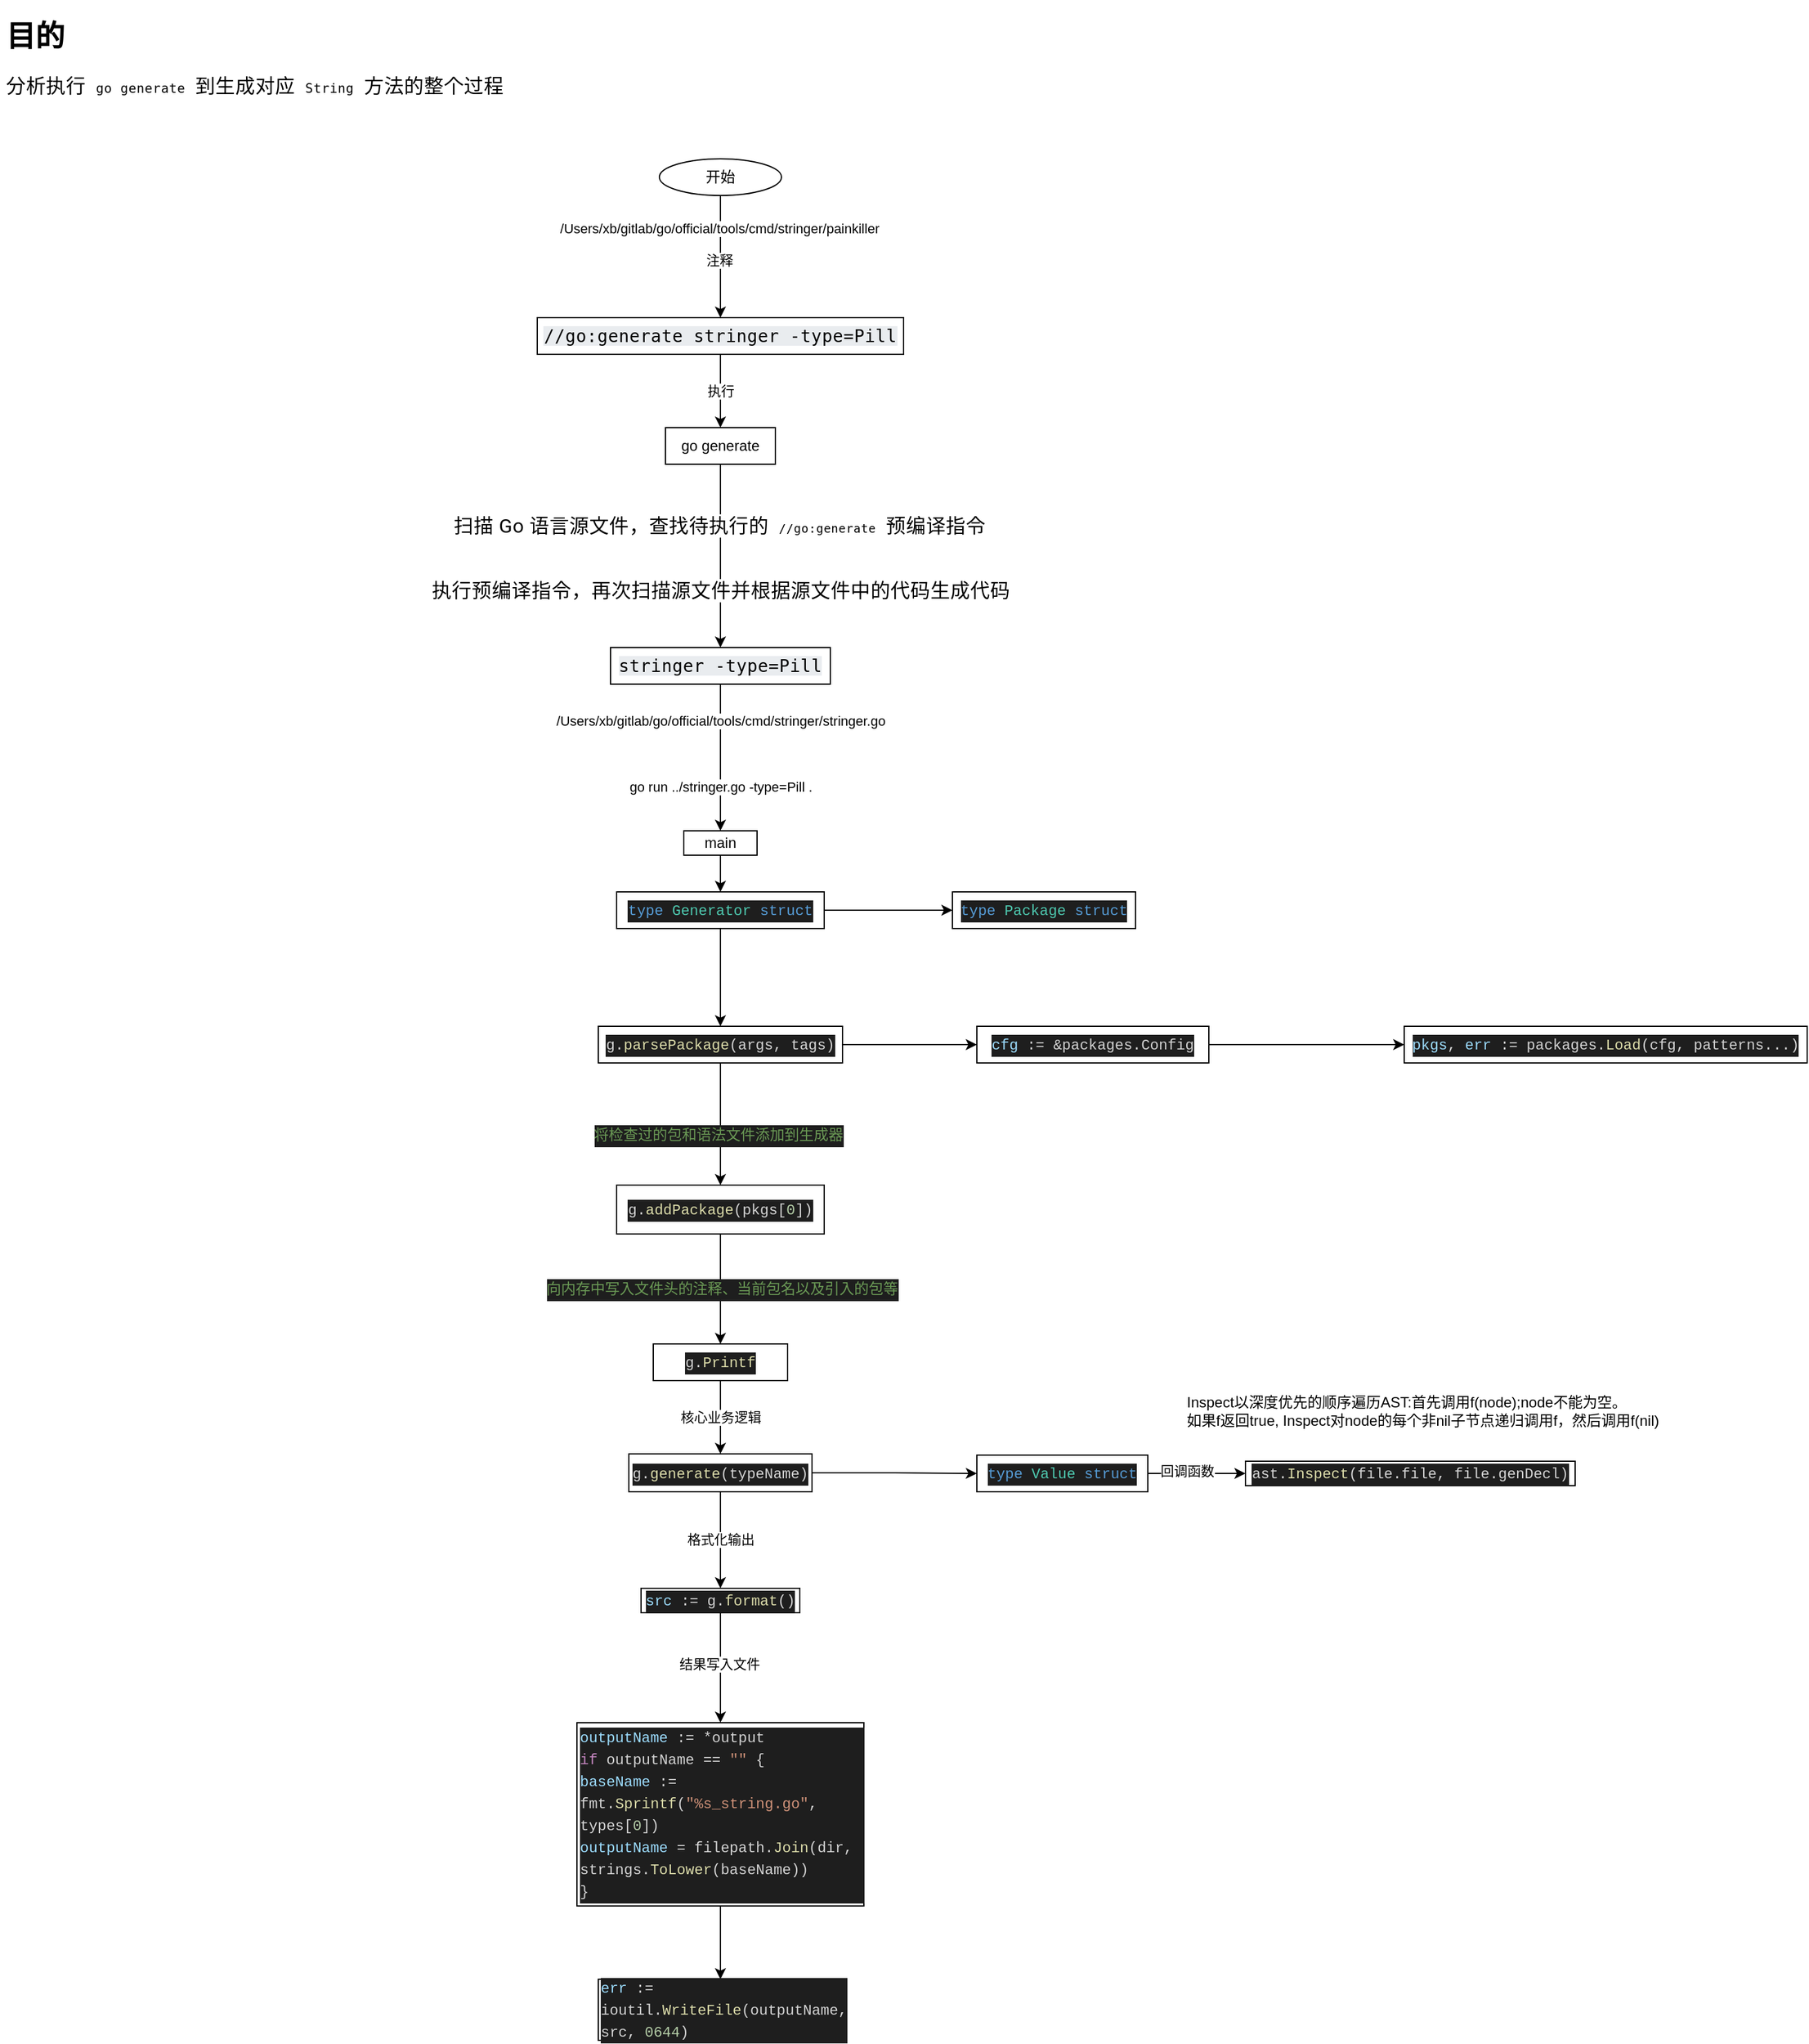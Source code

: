 <mxfile version="14.1.5" type="device"><diagram id="7W9slQ_E28HKxKnav1dJ" name="stringer"><mxGraphModel dx="1624" dy="925" grid="1" gridSize="10" guides="1" tooltips="1" connect="1" arrows="1" fold="1" page="1" pageScale="1" pageWidth="827" pageHeight="1169" math="0" shadow="0"><root><mxCell id="0"/><mxCell id="1" parent="0"/><mxCell id="3" style="edgeStyle=orthogonalEdgeStyle;rounded=0;orthogonalLoop=1;jettySize=auto;html=1;exitX=0.5;exitY=1;exitDx=0;exitDy=0;" parent="1" source="6" target="8" edge="1"><mxGeometry relative="1" as="geometry"/></mxCell><mxCell id="5" value="注释" style="edgeLabel;html=1;align=center;verticalAlign=middle;resizable=0;points=[];" parent="3" vertex="1" connectable="0"><mxGeometry x="0.054" y="-1" relative="1" as="geometry"><mxPoint as="offset"/></mxGeometry></mxCell><mxCell id="VhzE3p3FXGlbQzjCv_jA-11" value="/Users/xb/gitlab/go/official/tools/cmd/stringer/painkiller" style="edgeLabel;html=1;align=center;verticalAlign=middle;resizable=0;points=[];" parent="3" vertex="1" connectable="0"><mxGeometry x="-0.46" y="-1" relative="1" as="geometry"><mxPoint as="offset"/></mxGeometry></mxCell><mxCell id="6" value="开始" style="ellipse;whiteSpace=wrap;html=1;" parent="1" vertex="1"><mxGeometry x="550" y="130" width="100" height="30" as="geometry"/></mxCell><mxCell id="7" value="执行" style="edgeStyle=orthogonalEdgeStyle;rounded=0;orthogonalLoop=1;jettySize=auto;html=1;exitX=0.5;exitY=1;exitDx=0;exitDy=0;" parent="1" source="8" target="11" edge="1"><mxGeometry relative="1" as="geometry"/></mxCell><mxCell id="8" value="&lt;span style=&quot;font-family: &amp;#34;roboto mono&amp;#34; , monospace ; font-size: 14px ; letter-spacing: 0.33px ; background-color: rgb(233 , 236 , 239)&quot;&gt;//go:generate stringer -type=Pill&lt;/span&gt;" style="whiteSpace=wrap;html=1;" parent="1" vertex="1"><mxGeometry x="450" y="260" width="300" height="30" as="geometry"/></mxCell><mxCell id="9" value="&lt;h1&gt;目的&lt;/h1&gt;&lt;p&gt;&lt;span style=&quot;font-family: &amp;#34;roboto&amp;#34; , sans-serif ; font-size: 16px ; letter-spacing: 0.33px ; background-color: rgb(255 , 255 , 255)&quot;&gt;分析执行&amp;nbsp;&lt;/span&gt;&lt;code style=&quot;font-family: &amp;#34;roboto mono&amp;#34; , monospace ; font-size: 0.875em ; box-sizing: inherit ; padding: 0px 0.25rem ; border-radius: 0.25rem ; letter-spacing: 0.33px&quot;&gt;go generate&lt;/code&gt;&lt;span style=&quot;font-family: &amp;#34;roboto&amp;#34; , sans-serif ; font-size: 16px ; letter-spacing: 0.33px ; background-color: rgb(255 , 255 , 255)&quot;&gt;&amp;nbsp;到生成对应&amp;nbsp;&lt;/span&gt;&lt;code style=&quot;font-family: &amp;#34;roboto mono&amp;#34; , monospace ; font-size: 0.875em ; box-sizing: inherit ; padding: 0px 0.25rem ; border-radius: 0.25rem ; letter-spacing: 0.33px&quot;&gt;String&lt;/code&gt;&lt;span style=&quot;font-family: &amp;#34;roboto&amp;#34; , sans-serif ; font-size: 16px ; letter-spacing: 0.33px ; background-color: rgb(255 , 255 , 255)&quot;&gt;&amp;nbsp;方法的整个过程&lt;/span&gt;&lt;br&gt;&lt;/p&gt;" style="text;html=1;strokeColor=none;fillColor=none;spacing=5;spacingTop=-20;whiteSpace=wrap;overflow=hidden;rounded=0;" parent="1" vertex="1"><mxGeometry x="10" y="10" width="430" height="100" as="geometry"/></mxCell><mxCell id="BGQ-WVA1CEsYi1chKuSt-12" style="edgeStyle=orthogonalEdgeStyle;rounded=0;orthogonalLoop=1;jettySize=auto;html=1;exitX=0.5;exitY=1;exitDx=0;exitDy=0;" parent="1" source="11" target="BGQ-WVA1CEsYi1chKuSt-11" edge="1"><mxGeometry relative="1" as="geometry"/></mxCell><mxCell id="BGQ-WVA1CEsYi1chKuSt-14" value="&lt;span style=&quot;color: rgba(0 , 0 , 0 , 0) ; font-family: monospace ; font-size: 0px ; background-color: rgb(248 , 249 , 250)&quot;&gt;%3CmxGraphModel%3E%3Croot%3E%3CmxCell%20id%3D%220%22%2F%3E%3CmxCell%20id%3D%221%22%20parent%3D%220%22%2F%3E%3CmxCell%20id%3D%222%22%20value%3D%22%26lt%3Bspan%20style%3D%26quot%3Bfont-family%3A%20%26amp%3B%2334%3Broboto%26amp%3B%2334%3B%20%2C%20sans-serif%20%3B%20font-size%3A%2016px%20%3B%20letter-spacing%3A%200.33px%20%3B%20text-align%3A%20left%26quot%3B%26gt%3B%E6%89%AB%E6%8F%8F%20Go%20%E8%AF%AD%E8%A8%80%E6%BA%90%E6%96%87%E4%BB%B6%EF%BC%8C%E6%9F%A5%E6%89%BE%E5%BE%85%E6%89%A7%E8%A1%8C%E7%9A%84%26amp%3Bnbsp%3B%26lt%3B%2Fspan%26gt%3B%26lt%3Bcode%20style%3D%26quot%3Bfont-family%3A%20%26amp%3B%2334%3Broboto%20mono%26amp%3B%2334%3B%20%2C%20monospace%20%3B%20font-size%3A%200.875em%20%3B%20box-sizing%3A%20inherit%20%3B%20padding%3A%200px%200.25rem%20%3B%20border-radius%3A%200.25rem%20%3B%20letter-spacing%3A%200.33px%20%3B%20text-align%3A%20left%26quot%3B%26gt%3B%2F%2Fgo%3Agenerate%26lt%3B%2Fcode%26gt%3B%26lt%3Bspan%20style%3D%26quot%3Bfont-family%3A%20%26amp%3B%2334%3Broboto%26amp%3B%2334%3B%20%2C%20sans-serif%20%3B%20font-size%3A%2016px%20%3B%20letter-spacing%3A%200.33px%20%3B%20text-align%3A%20left%26quot%3B%26gt%3B%26amp%3Bnbsp%3B%E9%A2%84%E7%BC%96%E8%AF%91%E6%8C%87%E4%BB%A4%26lt%3B%2Fspan%26gt%3B%22%20style%3D%22edgeLabel%3Bhtml%3D1%3Balign%3Dcenter%3BverticalAlign%3Dmiddle%3Bresizable%3D0%3Bpoints%3D%5B%5D%3B%22%20vertex%3D%221%22%20connectable%3D%220%22%20parent%3D%221%22%3E%3CmxGeometry%20x%3D%22540%22%20y%3D%22660%22%20as%3D%22geometry%22%2F%3E%3C%2FmxCell%3E%3C%2Froot%3E%3C%2FmxGraphModel%3E&lt;/span&gt;" style="edgeLabel;html=1;align=center;verticalAlign=middle;resizable=0;points=[];" parent="BGQ-WVA1CEsYi1chKuSt-12" vertex="1" connectable="0"><mxGeometry x="-0.325" y="-3" relative="1" as="geometry"><mxPoint as="offset"/></mxGeometry></mxCell><mxCell id="BGQ-WVA1CEsYi1chKuSt-15" value="&lt;span style=&quot;color: rgba(0 , 0 , 0 , 0) ; font-family: monospace ; font-size: 0px ; background-color: rgb(248 , 249 , 250)&quot;&gt;%3CmxGraphModel%3E%3Croot%3E%3CmxCell%20id%3D%220%22%2F%3E%3CmxCell%20id%3D%221%22%20parent%3D%220%22%2F%3E%3CmxCell%20id%3D%222%22%20value%3D%22%26lt%3Bspan%20style%3D%26quot%3Bfont-family%3A%20%26amp%3B%2334%3Broboto%26amp%3B%2334%3B%20%2C%20sans-serif%20%3B%20font-size%3A%2016px%20%3B%20letter-spacing%3A%200.33px%20%3B%20text-align%3A%20left%26quot%3B%26gt%3B%E6%89%AB%E6%8F%8F%20Go%20%E8%AF%AD%E8%A8%80%E6%BA%90%E6%96%87%E4%BB%B6%EF%BC%8C%E6%9F%A5%E6%89%BE%E5%BE%85%E6%89%A7%E8%A1%8C%E7%9A%84%26amp%3Bnbsp%3B%26lt%3B%2Fspan%26gt%3B%26lt%3Bcode%20style%3D%26quot%3Bfont-family%3A%20%26amp%3B%2334%3Broboto%20mono%26amp%3B%2334%3B%20%2C%20monospace%20%3B%20font-size%3A%200.875em%20%3B%20box-sizing%3A%20inherit%20%3B%20padding%3A%200px%200.25rem%20%3B%20border-radius%3A%200.25rem%20%3B%20letter-spacing%3A%200.33px%20%3B%20text-align%3A%20left%26quot%3B%26gt%3B%2F%2Fgo%3Agenerate%26lt%3B%2Fcode%26gt%3B%26lt%3Bspan%20style%3D%26quot%3Bfont-family%3A%20%26amp%3B%2334%3Broboto%26amp%3B%2334%3B%20%2C%20sans-serif%20%3B%20font-size%3A%2016px%20%3B%20letter-spacing%3A%200.33px%20%3B%20text-align%3A%20left%26quot%3B%26gt%3B%26amp%3Bnbsp%3B%E9%A2%84%E7%BC%96%E8%AF%91%E6%8C%87%E4%BB%A4%26lt%3B%2Fspan%26gt%3B%22%20style%3D%22edgeLabel%3Bhtml%3D1%3Balign%3Dcenter%3BverticalAlign%3Dmiddle%3Bresizable%3D0%3Bpoints%3D%5B%5D%3B%22%20vertex%3D%221%22%20connectable%3D%220%22%20parent%3D%221%22%3E%3CmxGeometry%20x%3D%22540%22%20y%3D%22660%22%20as%3D%22geometry%22%2F%3E%3C%2FmxCell%3E%3C%2Froot%3E%3C%2FmxGraphModel%3E&lt;/span&gt;" style="edgeLabel;html=1;align=center;verticalAlign=middle;resizable=0;points=[];" parent="BGQ-WVA1CEsYi1chKuSt-12" vertex="1" connectable="0"><mxGeometry x="-0.35" relative="1" as="geometry"><mxPoint as="offset"/></mxGeometry></mxCell><mxCell id="BGQ-WVA1CEsYi1chKuSt-16" value="&lt;span style=&quot;font-family: &amp;#34;roboto&amp;#34; , sans-serif ; font-size: 16px ; letter-spacing: 0.33px ; text-align: left&quot;&gt;扫描 Go 语言源文件，查找待执行的&amp;nbsp;&lt;/span&gt;&lt;code style=&quot;font-family: &amp;#34;roboto mono&amp;#34; , monospace ; font-size: 0.875em ; box-sizing: inherit ; padding: 0px 0.25rem ; border-radius: 0.25rem ; letter-spacing: 0.33px ; text-align: left&quot;&gt;//go:generate&lt;/code&gt;&lt;span style=&quot;font-family: &amp;#34;roboto&amp;#34; , sans-serif ; font-size: 16px ; letter-spacing: 0.33px ; text-align: left&quot;&gt;&amp;nbsp;预编译指令&lt;/span&gt;" style="edgeLabel;html=1;align=center;verticalAlign=middle;resizable=0;points=[];" parent="BGQ-WVA1CEsYi1chKuSt-12" vertex="1" connectable="0"><mxGeometry x="-0.175" y="-1" relative="1" as="geometry"><mxPoint y="-12" as="offset"/></mxGeometry></mxCell><mxCell id="BGQ-WVA1CEsYi1chKuSt-17" value="&lt;span style=&quot;font-family: &amp;#34;roboto&amp;#34; , sans-serif ; font-size: 16px ; letter-spacing: 0.33px ; text-align: left&quot;&gt;执行预编译指令，再次扫描源文件并根据源文件中的代码生成代码&lt;/span&gt;" style="edgeLabel;html=1;align=center;verticalAlign=middle;resizable=0;points=[];" parent="BGQ-WVA1CEsYi1chKuSt-12" vertex="1" connectable="0"><mxGeometry x="0.369" relative="1" as="geometry"><mxPoint as="offset"/></mxGeometry></mxCell><mxCell id="11" value="go generate" style="whiteSpace=wrap;html=1;" parent="1" vertex="1"><mxGeometry x="555" y="350" width="90" height="30" as="geometry"/></mxCell><mxCell id="BGQ-WVA1CEsYi1chKuSt-19" style="edgeStyle=orthogonalEdgeStyle;rounded=0;orthogonalLoop=1;jettySize=auto;html=1;exitX=0.5;exitY=1;exitDx=0;exitDy=0;entryX=0.5;entryY=0;entryDx=0;entryDy=0;" parent="1" source="BGQ-WVA1CEsYi1chKuSt-11" target="BGQ-WVA1CEsYi1chKuSt-18" edge="1"><mxGeometry relative="1" as="geometry"/></mxCell><mxCell id="BGQ-WVA1CEsYi1chKuSt-20" value="/Users/xb/gitlab/go/official/tools/cmd/stringer/stringer.go" style="edgeLabel;html=1;align=center;verticalAlign=middle;resizable=0;points=[];" parent="BGQ-WVA1CEsYi1chKuSt-19" vertex="1" connectable="0"><mxGeometry x="0.05" y="-1" relative="1" as="geometry"><mxPoint x="1" y="-33" as="offset"/></mxGeometry></mxCell><mxCell id="VLQc_fFT4HMc4mPmMmZm-11" value="go run ../stringer.go -type=Pill ." style="edgeLabel;html=1;align=center;verticalAlign=middle;resizable=0;points=[];" parent="BGQ-WVA1CEsYi1chKuSt-19" vertex="1" connectable="0"><mxGeometry x="0.4" relative="1" as="geometry"><mxPoint as="offset"/></mxGeometry></mxCell><mxCell id="BGQ-WVA1CEsYi1chKuSt-11" value="&lt;span style=&quot;font-family: &amp;#34;roboto mono&amp;#34; , monospace ; font-size: 14px ; letter-spacing: 0.33px ; background-color: rgb(233 , 236 , 239)&quot;&gt;stringer -type=Pill&lt;/span&gt;" style="whiteSpace=wrap;html=1;" parent="1" vertex="1"><mxGeometry x="510" y="530" width="180" height="30" as="geometry"/></mxCell><mxCell id="VhzE3p3FXGlbQzjCv_jA-13" style="edgeStyle=orthogonalEdgeStyle;rounded=0;orthogonalLoop=1;jettySize=auto;html=1;exitX=0.5;exitY=1;exitDx=0;exitDy=0;" parent="1" source="BGQ-WVA1CEsYi1chKuSt-18" target="VhzE3p3FXGlbQzjCv_jA-12" edge="1"><mxGeometry relative="1" as="geometry"/></mxCell><mxCell id="BGQ-WVA1CEsYi1chKuSt-18" value="main" style="whiteSpace=wrap;html=1;" parent="1" vertex="1"><mxGeometry x="570" y="680" width="60" height="20" as="geometry"/></mxCell><mxCell id="VhzE3p3FXGlbQzjCv_jA-15" style="edgeStyle=orthogonalEdgeStyle;rounded=0;orthogonalLoop=1;jettySize=auto;html=1;exitX=1;exitY=0.5;exitDx=0;exitDy=0;" parent="1" source="VhzE3p3FXGlbQzjCv_jA-12" target="VhzE3p3FXGlbQzjCv_jA-14" edge="1"><mxGeometry relative="1" as="geometry"/></mxCell><mxCell id="VhzE3p3FXGlbQzjCv_jA-17" style="edgeStyle=orthogonalEdgeStyle;rounded=0;orthogonalLoop=1;jettySize=auto;html=1;exitX=0.5;exitY=1;exitDx=0;exitDy=0;" parent="1" source="VhzE3p3FXGlbQzjCv_jA-12" target="VhzE3p3FXGlbQzjCv_jA-16" edge="1"><mxGeometry relative="1" as="geometry"/></mxCell><mxCell id="VhzE3p3FXGlbQzjCv_jA-12" value="&lt;div style=&quot;color: rgb(212 , 212 , 212) ; background-color: rgb(30 , 30 , 30) ; font-family: &amp;#34;menlo&amp;#34; , &amp;#34;monaco&amp;#34; , &amp;#34;courier new&amp;#34; , monospace ; line-height: 18px&quot;&gt;&lt;span style=&quot;color: #569cd6&quot;&gt;type&lt;/span&gt; &lt;span style=&quot;color: #4ec9b0&quot;&gt;Generator&lt;/span&gt; &lt;span style=&quot;color: #569cd6&quot;&gt;struct&lt;/span&gt;&lt;/div&gt;" style="whiteSpace=wrap;html=1;" parent="1" vertex="1"><mxGeometry x="515" y="730" width="170" height="30" as="geometry"/></mxCell><mxCell id="VhzE3p3FXGlbQzjCv_jA-14" value="&lt;div style=&quot;color: rgb(212 , 212 , 212) ; background-color: rgb(30 , 30 , 30) ; font-family: &amp;#34;menlo&amp;#34; , &amp;#34;monaco&amp;#34; , &amp;#34;courier new&amp;#34; , monospace ; line-height: 18px&quot;&gt;&lt;span style=&quot;color: #569cd6&quot;&gt;type&lt;/span&gt; &lt;span style=&quot;color: #4ec9b0&quot;&gt;Package&lt;/span&gt; &lt;span style=&quot;color: #569cd6&quot;&gt;struct&lt;/span&gt;&lt;/div&gt;" style="whiteSpace=wrap;html=1;" parent="1" vertex="1"><mxGeometry x="790" y="730" width="150" height="30" as="geometry"/></mxCell><mxCell id="VhzE3p3FXGlbQzjCv_jA-19" style="edgeStyle=orthogonalEdgeStyle;rounded=0;orthogonalLoop=1;jettySize=auto;html=1;exitX=1;exitY=0.5;exitDx=0;exitDy=0;entryX=0;entryY=0.5;entryDx=0;entryDy=0;" parent="1" source="VhzE3p3FXGlbQzjCv_jA-16" target="VhzE3p3FXGlbQzjCv_jA-18" edge="1"><mxGeometry relative="1" as="geometry"/></mxCell><mxCell id="VhzE3p3FXGlbQzjCv_jA-23" style="edgeStyle=orthogonalEdgeStyle;rounded=0;orthogonalLoop=1;jettySize=auto;html=1;exitX=0.5;exitY=1;exitDx=0;exitDy=0;entryX=0.5;entryY=0;entryDx=0;entryDy=0;" parent="1" source="VhzE3p3FXGlbQzjCv_jA-16" target="VhzE3p3FXGlbQzjCv_jA-22" edge="1"><mxGeometry relative="1" as="geometry"/></mxCell><mxCell id="vMpxQY6quUAfrRL64Q4y-11" value="&lt;div style=&quot;color: rgb(212 , 212 , 212) ; background-color: rgb(30 , 30 , 30) ; font-family: &amp;#34;menlo&amp;#34; , &amp;#34;monaco&amp;#34; , &amp;#34;courier new&amp;#34; , monospace ; font-size: 12px ; line-height: 18px&quot;&gt;&lt;span style=&quot;color: #6a9955&quot;&gt;将检查过的包和语法文件添加到生成器&lt;/span&gt;&lt;/div&gt;" style="edgeLabel;html=1;align=center;verticalAlign=middle;resizable=0;points=[];" vertex="1" connectable="0" parent="VhzE3p3FXGlbQzjCv_jA-23"><mxGeometry x="0.18" y="-2" relative="1" as="geometry"><mxPoint as="offset"/></mxGeometry></mxCell><mxCell id="VhzE3p3FXGlbQzjCv_jA-16" value="&lt;div style=&quot;color: rgb(212 , 212 , 212) ; background-color: rgb(30 , 30 , 30) ; font-family: &amp;#34;menlo&amp;#34; , &amp;#34;monaco&amp;#34; , &amp;#34;courier new&amp;#34; , monospace ; line-height: 18px&quot;&gt;g.&lt;span style=&quot;color: #dcdcaa&quot;&gt;parsePackage&lt;/span&gt;(args, tags)&lt;/div&gt;" style="whiteSpace=wrap;html=1;" parent="1" vertex="1"><mxGeometry x="500" y="840" width="200" height="30" as="geometry"/></mxCell><mxCell id="VhzE3p3FXGlbQzjCv_jA-21" style="edgeStyle=orthogonalEdgeStyle;rounded=0;orthogonalLoop=1;jettySize=auto;html=1;exitX=1;exitY=0.5;exitDx=0;exitDy=0;" parent="1" source="VhzE3p3FXGlbQzjCv_jA-18" target="VhzE3p3FXGlbQzjCv_jA-20" edge="1"><mxGeometry relative="1" as="geometry"/></mxCell><mxCell id="VhzE3p3FXGlbQzjCv_jA-18" value="&lt;div style=&quot;color: rgb(212 , 212 , 212) ; background-color: rgb(30 , 30 , 30) ; font-family: &amp;#34;menlo&amp;#34; , &amp;#34;monaco&amp;#34; , &amp;#34;courier new&amp;#34; , monospace ; line-height: 18px&quot;&gt;&lt;span style=&quot;color: #9cdcfe&quot;&gt;cfg&lt;/span&gt; := &amp;amp;packages.Config&lt;/div&gt;" style="whiteSpace=wrap;html=1;" parent="1" vertex="1"><mxGeometry x="810" y="840" width="190" height="30" as="geometry"/></mxCell><mxCell id="VhzE3p3FXGlbQzjCv_jA-20" value="&lt;div style=&quot;color: rgb(212 , 212 , 212) ; background-color: rgb(30 , 30 , 30) ; font-family: &amp;#34;menlo&amp;#34; , &amp;#34;monaco&amp;#34; , &amp;#34;courier new&amp;#34; , monospace ; line-height: 18px&quot;&gt;&lt;span style=&quot;color: #9cdcfe&quot;&gt;pkgs&lt;/span&gt;, &lt;span style=&quot;color: #9cdcfe&quot;&gt;err&lt;/span&gt; := packages.&lt;span style=&quot;color: #dcdcaa&quot;&gt;Load&lt;/span&gt;(cfg, patterns...)&lt;/div&gt;" style="whiteSpace=wrap;html=1;" parent="1" vertex="1"><mxGeometry x="1160" y="840" width="330" height="30" as="geometry"/></mxCell><mxCell id="VhzE3p3FXGlbQzjCv_jA-25" style="edgeStyle=orthogonalEdgeStyle;rounded=0;orthogonalLoop=1;jettySize=auto;html=1;exitX=0.5;exitY=1;exitDx=0;exitDy=0;" parent="1" source="VhzE3p3FXGlbQzjCv_jA-22" target="VhzE3p3FXGlbQzjCv_jA-24" edge="1"><mxGeometry relative="1" as="geometry"/></mxCell><mxCell id="vMpxQY6quUAfrRL64Q4y-12" value="&lt;div style=&quot;color: rgb(212 , 212 , 212) ; background-color: rgb(30 , 30 , 30) ; font-family: &amp;#34;menlo&amp;#34; , &amp;#34;monaco&amp;#34; , &amp;#34;courier new&amp;#34; , monospace ; font-size: 12px ; line-height: 18px&quot;&gt;&lt;span style=&quot;color: #6a9955&quot;&gt;向内存中写入文件头的注释、当前包名以及引入的包等&lt;/span&gt;&lt;/div&gt;" style="edgeLabel;html=1;align=center;verticalAlign=middle;resizable=0;points=[];" vertex="1" connectable="0" parent="VhzE3p3FXGlbQzjCv_jA-25"><mxGeometry y="1" relative="1" as="geometry"><mxPoint as="offset"/></mxGeometry></mxCell><mxCell id="VhzE3p3FXGlbQzjCv_jA-22" value="&lt;div style=&quot;color: rgb(212 , 212 , 212) ; background-color: rgb(30 , 30 , 30) ; font-family: &amp;#34;menlo&amp;#34; , &amp;#34;monaco&amp;#34; , &amp;#34;courier new&amp;#34; , monospace ; line-height: 18px&quot;&gt;g.&lt;span style=&quot;color: #dcdcaa&quot;&gt;addPackage&lt;/span&gt;(pkgs[&lt;span style=&quot;color: #b5cea8&quot;&gt;0&lt;/span&gt;])&lt;/div&gt;" style="whiteSpace=wrap;html=1;" parent="1" vertex="1"><mxGeometry x="515" y="970" width="170" height="40" as="geometry"/></mxCell><mxCell id="VhzE3p3FXGlbQzjCv_jA-27" style="edgeStyle=orthogonalEdgeStyle;rounded=0;orthogonalLoop=1;jettySize=auto;html=1;exitX=0.5;exitY=1;exitDx=0;exitDy=0;" parent="1" source="VhzE3p3FXGlbQzjCv_jA-24" target="VhzE3p3FXGlbQzjCv_jA-26" edge="1"><mxGeometry relative="1" as="geometry"/></mxCell><mxCell id="vMpxQY6quUAfrRL64Q4y-21" value="核心业务逻辑" style="edgeLabel;html=1;align=center;verticalAlign=middle;resizable=0;points=[];" vertex="1" connectable="0" parent="VhzE3p3FXGlbQzjCv_jA-27"><mxGeometry x="-0.167" y="-1" relative="1" as="geometry"><mxPoint x="1" y="5" as="offset"/></mxGeometry></mxCell><mxCell id="VhzE3p3FXGlbQzjCv_jA-24" value="&lt;div style=&quot;color: rgb(212 , 212 , 212) ; background-color: rgb(30 , 30 , 30) ; font-family: &amp;#34;menlo&amp;#34; , &amp;#34;monaco&amp;#34; , &amp;#34;courier new&amp;#34; , monospace ; line-height: 18px&quot;&gt;g.&lt;span style=&quot;color: #dcdcaa&quot;&gt;Printf&lt;/span&gt;&lt;/div&gt;" style="whiteSpace=wrap;html=1;" parent="1" vertex="1"><mxGeometry x="545" y="1100" width="110" height="30" as="geometry"/></mxCell><mxCell id="VhzE3p3FXGlbQzjCv_jA-29" style="edgeStyle=orthogonalEdgeStyle;rounded=0;orthogonalLoop=1;jettySize=auto;html=1;exitX=1;exitY=0.5;exitDx=0;exitDy=0;" parent="1" source="VhzE3p3FXGlbQzjCv_jA-26" target="VhzE3p3FXGlbQzjCv_jA-28" edge="1"><mxGeometry relative="1" as="geometry"/></mxCell><mxCell id="vMpxQY6quUAfrRL64Q4y-14" style="edgeStyle=orthogonalEdgeStyle;rounded=0;orthogonalLoop=1;jettySize=auto;html=1;exitX=0.5;exitY=1;exitDx=0;exitDy=0;entryX=0.5;entryY=0;entryDx=0;entryDy=0;" edge="1" parent="1" source="VhzE3p3FXGlbQzjCv_jA-26" target="vMpxQY6quUAfrRL64Q4y-13"><mxGeometry relative="1" as="geometry"/></mxCell><mxCell id="vMpxQY6quUAfrRL64Q4y-15" value="格式化输出" style="edgeLabel;html=1;align=center;verticalAlign=middle;resizable=0;points=[];" vertex="1" connectable="0" parent="vMpxQY6quUAfrRL64Q4y-14"><mxGeometry x="0.215" relative="1" as="geometry"><mxPoint y="-9" as="offset"/></mxGeometry></mxCell><mxCell id="VhzE3p3FXGlbQzjCv_jA-26" value="&lt;div style=&quot;color: rgb(212 , 212 , 212) ; background-color: rgb(30 , 30 , 30) ; font-family: &amp;#34;menlo&amp;#34; , &amp;#34;monaco&amp;#34; , &amp;#34;courier new&amp;#34; , monospace ; line-height: 18px&quot;&gt;g.&lt;span style=&quot;color: #dcdcaa&quot;&gt;generate&lt;/span&gt;(typeName)&lt;/div&gt;" style="whiteSpace=wrap;html=1;" parent="1" vertex="1"><mxGeometry x="525" y="1190" width="150" height="31" as="geometry"/></mxCell><mxCell id="VhzE3p3FXGlbQzjCv_jA-31" style="edgeStyle=orthogonalEdgeStyle;rounded=0;orthogonalLoop=1;jettySize=auto;html=1;exitX=1;exitY=0.5;exitDx=0;exitDy=0;" parent="1" source="VhzE3p3FXGlbQzjCv_jA-28" target="VhzE3p3FXGlbQzjCv_jA-30" edge="1"><mxGeometry relative="1" as="geometry"/></mxCell><mxCell id="vMpxQY6quUAfrRL64Q4y-22" value="回调函数" style="edgeLabel;html=1;align=center;verticalAlign=middle;resizable=0;points=[];" vertex="1" connectable="0" parent="VhzE3p3FXGlbQzjCv_jA-31"><mxGeometry x="-0.2" y="2" relative="1" as="geometry"><mxPoint as="offset"/></mxGeometry></mxCell><mxCell id="VhzE3p3FXGlbQzjCv_jA-28" value="&lt;div style=&quot;color: rgb(212 , 212 , 212) ; background-color: rgb(30 , 30 , 30) ; font-family: &amp;#34;menlo&amp;#34; , &amp;#34;monaco&amp;#34; , &amp;#34;courier new&amp;#34; , monospace ; line-height: 18px&quot;&gt;&lt;span style=&quot;color: #569cd6&quot;&gt;type&lt;/span&gt; &lt;span style=&quot;color: #4ec9b0&quot;&gt;Value&lt;/span&gt; &lt;span style=&quot;color: #569cd6&quot;&gt;struct&lt;/span&gt;&lt;/div&gt;" style="whiteSpace=wrap;html=1;" parent="1" vertex="1"><mxGeometry x="810" y="1191" width="140" height="30" as="geometry"/></mxCell><mxCell id="VhzE3p3FXGlbQzjCv_jA-30" value="&lt;div style=&quot;color: rgb(212 , 212 , 212) ; background-color: rgb(30 , 30 , 30) ; font-family: &amp;#34;menlo&amp;#34; , &amp;#34;monaco&amp;#34; , &amp;#34;courier new&amp;#34; , monospace ; line-height: 18px&quot;&gt;ast.&lt;span style=&quot;color: #dcdcaa&quot;&gt;Inspect&lt;/span&gt;(file.file, file.genDecl)&lt;/div&gt;" style="whiteSpace=wrap;html=1;" parent="1" vertex="1"><mxGeometry x="1030" y="1196" width="270" height="20" as="geometry"/></mxCell><mxCell id="vMpxQY6quUAfrRL64Q4y-17" style="edgeStyle=orthogonalEdgeStyle;rounded=0;orthogonalLoop=1;jettySize=auto;html=1;exitX=0.5;exitY=1;exitDx=0;exitDy=0;" edge="1" parent="1" source="vMpxQY6quUAfrRL64Q4y-13" target="vMpxQY6quUAfrRL64Q4y-16"><mxGeometry relative="1" as="geometry"/></mxCell><mxCell id="vMpxQY6quUAfrRL64Q4y-18" value="结果写入文件" style="edgeLabel;html=1;align=center;verticalAlign=middle;resizable=0;points=[];" vertex="1" connectable="0" parent="vMpxQY6quUAfrRL64Q4y-17"><mxGeometry x="-0.067" y="-1" relative="1" as="geometry"><mxPoint as="offset"/></mxGeometry></mxCell><mxCell id="vMpxQY6quUAfrRL64Q4y-13" value="&lt;div style=&quot;color: rgb(212 , 212 , 212) ; background-color: rgb(30 , 30 , 30) ; font-family: &amp;#34;menlo&amp;#34; , &amp;#34;monaco&amp;#34; , &amp;#34;courier new&amp;#34; , monospace ; line-height: 18px&quot;&gt;&lt;span style=&quot;color: #9cdcfe&quot;&gt;src&lt;/span&gt; := g.&lt;span style=&quot;color: #dcdcaa&quot;&gt;format&lt;/span&gt;()&lt;/div&gt;" style="whiteSpace=wrap;html=1;" vertex="1" parent="1"><mxGeometry x="535" y="1300" width="130" height="20" as="geometry"/></mxCell><mxCell id="vMpxQY6quUAfrRL64Q4y-20" style="edgeStyle=orthogonalEdgeStyle;rounded=0;orthogonalLoop=1;jettySize=auto;html=1;exitX=0.5;exitY=1;exitDx=0;exitDy=0;" edge="1" parent="1" source="vMpxQY6quUAfrRL64Q4y-16" target="vMpxQY6quUAfrRL64Q4y-19"><mxGeometry relative="1" as="geometry"/></mxCell><mxCell id="vMpxQY6quUAfrRL64Q4y-16" value="&lt;div style=&quot;color: rgb(212 , 212 , 212) ; background-color: rgb(30 , 30 , 30) ; font-family: &amp;#34;menlo&amp;#34; , &amp;#34;monaco&amp;#34; , &amp;#34;courier new&amp;#34; , monospace ; line-height: 18px&quot;&gt;&lt;div style=&quot;font-family: &amp;#34;menlo&amp;#34; , &amp;#34;monaco&amp;#34; , &amp;#34;courier new&amp;#34; , monospace ; line-height: 18px&quot;&gt;&lt;div&gt;    &lt;span style=&quot;color: #9cdcfe&quot;&gt;outputName&lt;/span&gt; := *output&lt;/div&gt;&lt;div&gt;    &lt;span style=&quot;color: #c586c0&quot;&gt;if&lt;/span&gt; outputName == &lt;span style=&quot;color: #ce9178&quot;&gt;&quot;&quot;&lt;/span&gt; {&lt;/div&gt;&lt;div&gt;        &lt;span style=&quot;color: #9cdcfe&quot;&gt;baseName&lt;/span&gt; := fmt.&lt;span style=&quot;color: #dcdcaa&quot;&gt;Sprintf&lt;/span&gt;(&lt;span style=&quot;color: #ce9178&quot;&gt;&quot;%s_string.go&quot;&lt;/span&gt;, types[&lt;span style=&quot;color: #b5cea8&quot;&gt;0&lt;/span&gt;])&lt;/div&gt;&lt;div&gt;        &lt;span style=&quot;color: #9cdcfe&quot;&gt;outputName&lt;/span&gt; = filepath.&lt;span style=&quot;color: #dcdcaa&quot;&gt;Join&lt;/span&gt;(dir, strings.&lt;span style=&quot;color: #dcdcaa&quot;&gt;ToLower&lt;/span&gt;(baseName))&lt;/div&gt;&lt;div&gt;    }&lt;/div&gt;&lt;/div&gt;&lt;/div&gt;" style="whiteSpace=wrap;html=1;align=left;" vertex="1" parent="1"><mxGeometry x="482.5" y="1410" width="235" height="150" as="geometry"/></mxCell><mxCell id="vMpxQY6quUAfrRL64Q4y-19" value="&lt;div style=&quot;color: rgb(212 , 212 , 212) ; background-color: rgb(30 , 30 , 30) ; font-family: &amp;#34;menlo&amp;#34; , &amp;#34;monaco&amp;#34; , &amp;#34;courier new&amp;#34; , monospace ; line-height: 18px&quot;&gt;&lt;span style=&quot;color: #9cdcfe&quot;&gt;err&lt;/span&gt; := ioutil.&lt;span style=&quot;color: #dcdcaa&quot;&gt;WriteFile&lt;/span&gt;(outputName, src, &lt;span style=&quot;color: #b5cea8&quot;&gt;0644&lt;/span&gt;)&lt;/div&gt;" style="whiteSpace=wrap;html=1;align=left;" vertex="1" parent="1"><mxGeometry x="500" y="1620" width="200" height="50" as="geometry"/></mxCell><mxCell id="vMpxQY6quUAfrRL64Q4y-23" value="Inspect以深度优先的顺序遍历AST:首先调用f(node);node不能为空。&lt;br&gt;如果f返回true, Inspect对node的每个非nil子节点递归调用f，然后调用f(nil)" style="text;html=1;align=left;verticalAlign=middle;resizable=0;points=[];autosize=1;" vertex="1" parent="1"><mxGeometry x="980" y="1140" width="400" height="30" as="geometry"/></mxCell></root></mxGraphModel></diagram></mxfile>